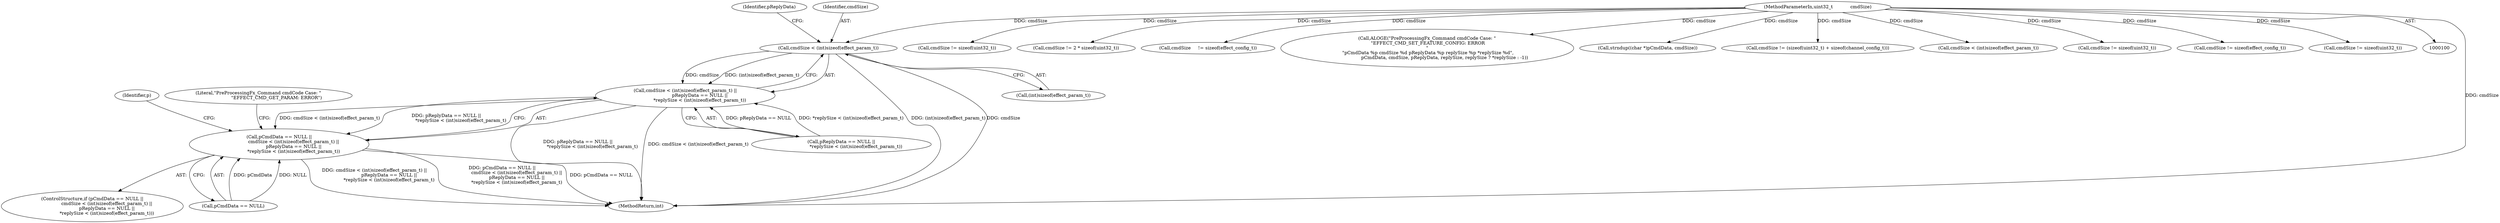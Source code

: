 digraph "1_Android_aeea52da00d210587fb3ed895de3d5f2e0264c88_9@del" {
"1000367" [label="(Call,cmdSize < (int)sizeof(effect_param_t))"];
"1000103" [label="(MethodParameterIn,uint32_t            cmdSize)"];
"1000366" [label="(Call,cmdSize < (int)sizeof(effect_param_t) ||\n                    pReplyData == NULL ||\n                    *replySize < (int)sizeof(effect_param_t))"];
"1000362" [label="(Call,pCmdData == NULL ||\n                    cmdSize < (int)sizeof(effect_param_t) ||\n                    pReplyData == NULL ||\n                    *replySize < (int)sizeof(effect_param_t))"];
"1000369" [label="(Call,(int)sizeof(effect_param_t))"];
"1000597" [label="(Call,cmdSize != sizeof(uint32_t))"];
"1000362" [label="(Call,pCmdData == NULL ||\n                    cmdSize < (int)sizeof(effect_param_t) ||\n                    pReplyData == NULL ||\n                    *replySize < (int)sizeof(effect_param_t))"];
"1000361" [label="(ControlStructure,if (pCmdData == NULL ||\n                    cmdSize < (int)sizeof(effect_param_t) ||\n                    pReplyData == NULL ||\n                    *replySize < (int)sizeof(effect_param_t)))"];
"1000392" [label="(Identifier,p)"];
"1000375" [label="(Identifier,pReplyData)"];
"1000856" [label="(Call,cmdSize != 2 * sizeof(uint32_t))"];
"1000366" [label="(Call,cmdSize < (int)sizeof(effect_param_t) ||\n                    pReplyData == NULL ||\n                    *replySize < (int)sizeof(effect_param_t))"];
"1001295" [label="(MethodReturn,int)"];
"1000166" [label="(Call,cmdSize     != sizeof(effect_config_t))"];
"1001159" [label="(Call,ALOGE(\"PreProcessingFx_Command cmdCode Case: \"\n \"EFFECT_CMD_SET_FEATURE_CONFIG: ERROR\n\"\n \"pCmdData %p cmdSize %d pReplyData %p replySize %p *replySize %d\",\n                        pCmdData, cmdSize, pReplyData, replySize, replySize ? *replySize : -1))"];
"1000373" [label="(Call,pReplyData == NULL ||\n                    *replySize < (int)sizeof(effect_param_t))"];
"1000750" [label="(Call,strndup((char *)pCmdData, cmdSize))"];
"1000368" [label="(Identifier,cmdSize)"];
"1000103" [label="(MethodParameterIn,uint32_t            cmdSize)"];
"1000367" [label="(Call,cmdSize < (int)sizeof(effect_param_t))"];
"1000386" [label="(Literal,\"PreProcessingFx_Command cmdCode Case: \"\n                         \"EFFECT_CMD_GET_PARAM: ERROR\")"];
"1001138" [label="(Call,cmdSize != (sizeof(uint32_t) + sizeof(channel_config_t)))"];
"1000471" [label="(Call,cmdSize < (int)sizeof(effect_param_t))"];
"1000632" [label="(Call,cmdSize != sizeof(uint32_t))"];
"1000282" [label="(Call,cmdSize != sizeof(effect_config_t))"];
"1000363" [label="(Call,pCmdData == NULL)"];
"1001034" [label="(Call,cmdSize != sizeof(uint32_t))"];
"1000367" -> "1000366"  [label="AST: "];
"1000367" -> "1000369"  [label="CFG: "];
"1000368" -> "1000367"  [label="AST: "];
"1000369" -> "1000367"  [label="AST: "];
"1000375" -> "1000367"  [label="CFG: "];
"1000366" -> "1000367"  [label="CFG: "];
"1000367" -> "1001295"  [label="DDG: (int)sizeof(effect_param_t)"];
"1000367" -> "1001295"  [label="DDG: cmdSize"];
"1000367" -> "1000366"  [label="DDG: cmdSize"];
"1000367" -> "1000366"  [label="DDG: (int)sizeof(effect_param_t)"];
"1000103" -> "1000367"  [label="DDG: cmdSize"];
"1000103" -> "1000100"  [label="AST: "];
"1000103" -> "1001295"  [label="DDG: cmdSize"];
"1000103" -> "1000166"  [label="DDG: cmdSize"];
"1000103" -> "1000282"  [label="DDG: cmdSize"];
"1000103" -> "1000471"  [label="DDG: cmdSize"];
"1000103" -> "1000597"  [label="DDG: cmdSize"];
"1000103" -> "1000632"  [label="DDG: cmdSize"];
"1000103" -> "1000750"  [label="DDG: cmdSize"];
"1000103" -> "1000856"  [label="DDG: cmdSize"];
"1000103" -> "1001034"  [label="DDG: cmdSize"];
"1000103" -> "1001138"  [label="DDG: cmdSize"];
"1000103" -> "1001159"  [label="DDG: cmdSize"];
"1000366" -> "1000362"  [label="AST: "];
"1000366" -> "1000373"  [label="CFG: "];
"1000373" -> "1000366"  [label="AST: "];
"1000362" -> "1000366"  [label="CFG: "];
"1000366" -> "1001295"  [label="DDG: pReplyData == NULL ||\n                    *replySize < (int)sizeof(effect_param_t)"];
"1000366" -> "1001295"  [label="DDG: cmdSize < (int)sizeof(effect_param_t)"];
"1000366" -> "1000362"  [label="DDG: cmdSize < (int)sizeof(effect_param_t)"];
"1000366" -> "1000362"  [label="DDG: pReplyData == NULL ||\n                    *replySize < (int)sizeof(effect_param_t)"];
"1000373" -> "1000366"  [label="DDG: pReplyData == NULL"];
"1000373" -> "1000366"  [label="DDG: *replySize < (int)sizeof(effect_param_t)"];
"1000362" -> "1000361"  [label="AST: "];
"1000362" -> "1000363"  [label="CFG: "];
"1000363" -> "1000362"  [label="AST: "];
"1000386" -> "1000362"  [label="CFG: "];
"1000392" -> "1000362"  [label="CFG: "];
"1000362" -> "1001295"  [label="DDG: cmdSize < (int)sizeof(effect_param_t) ||\n                    pReplyData == NULL ||\n                    *replySize < (int)sizeof(effect_param_t)"];
"1000362" -> "1001295"  [label="DDG: pCmdData == NULL ||\n                    cmdSize < (int)sizeof(effect_param_t) ||\n                    pReplyData == NULL ||\n                    *replySize < (int)sizeof(effect_param_t)"];
"1000362" -> "1001295"  [label="DDG: pCmdData == NULL"];
"1000363" -> "1000362"  [label="DDG: pCmdData"];
"1000363" -> "1000362"  [label="DDG: NULL"];
}
